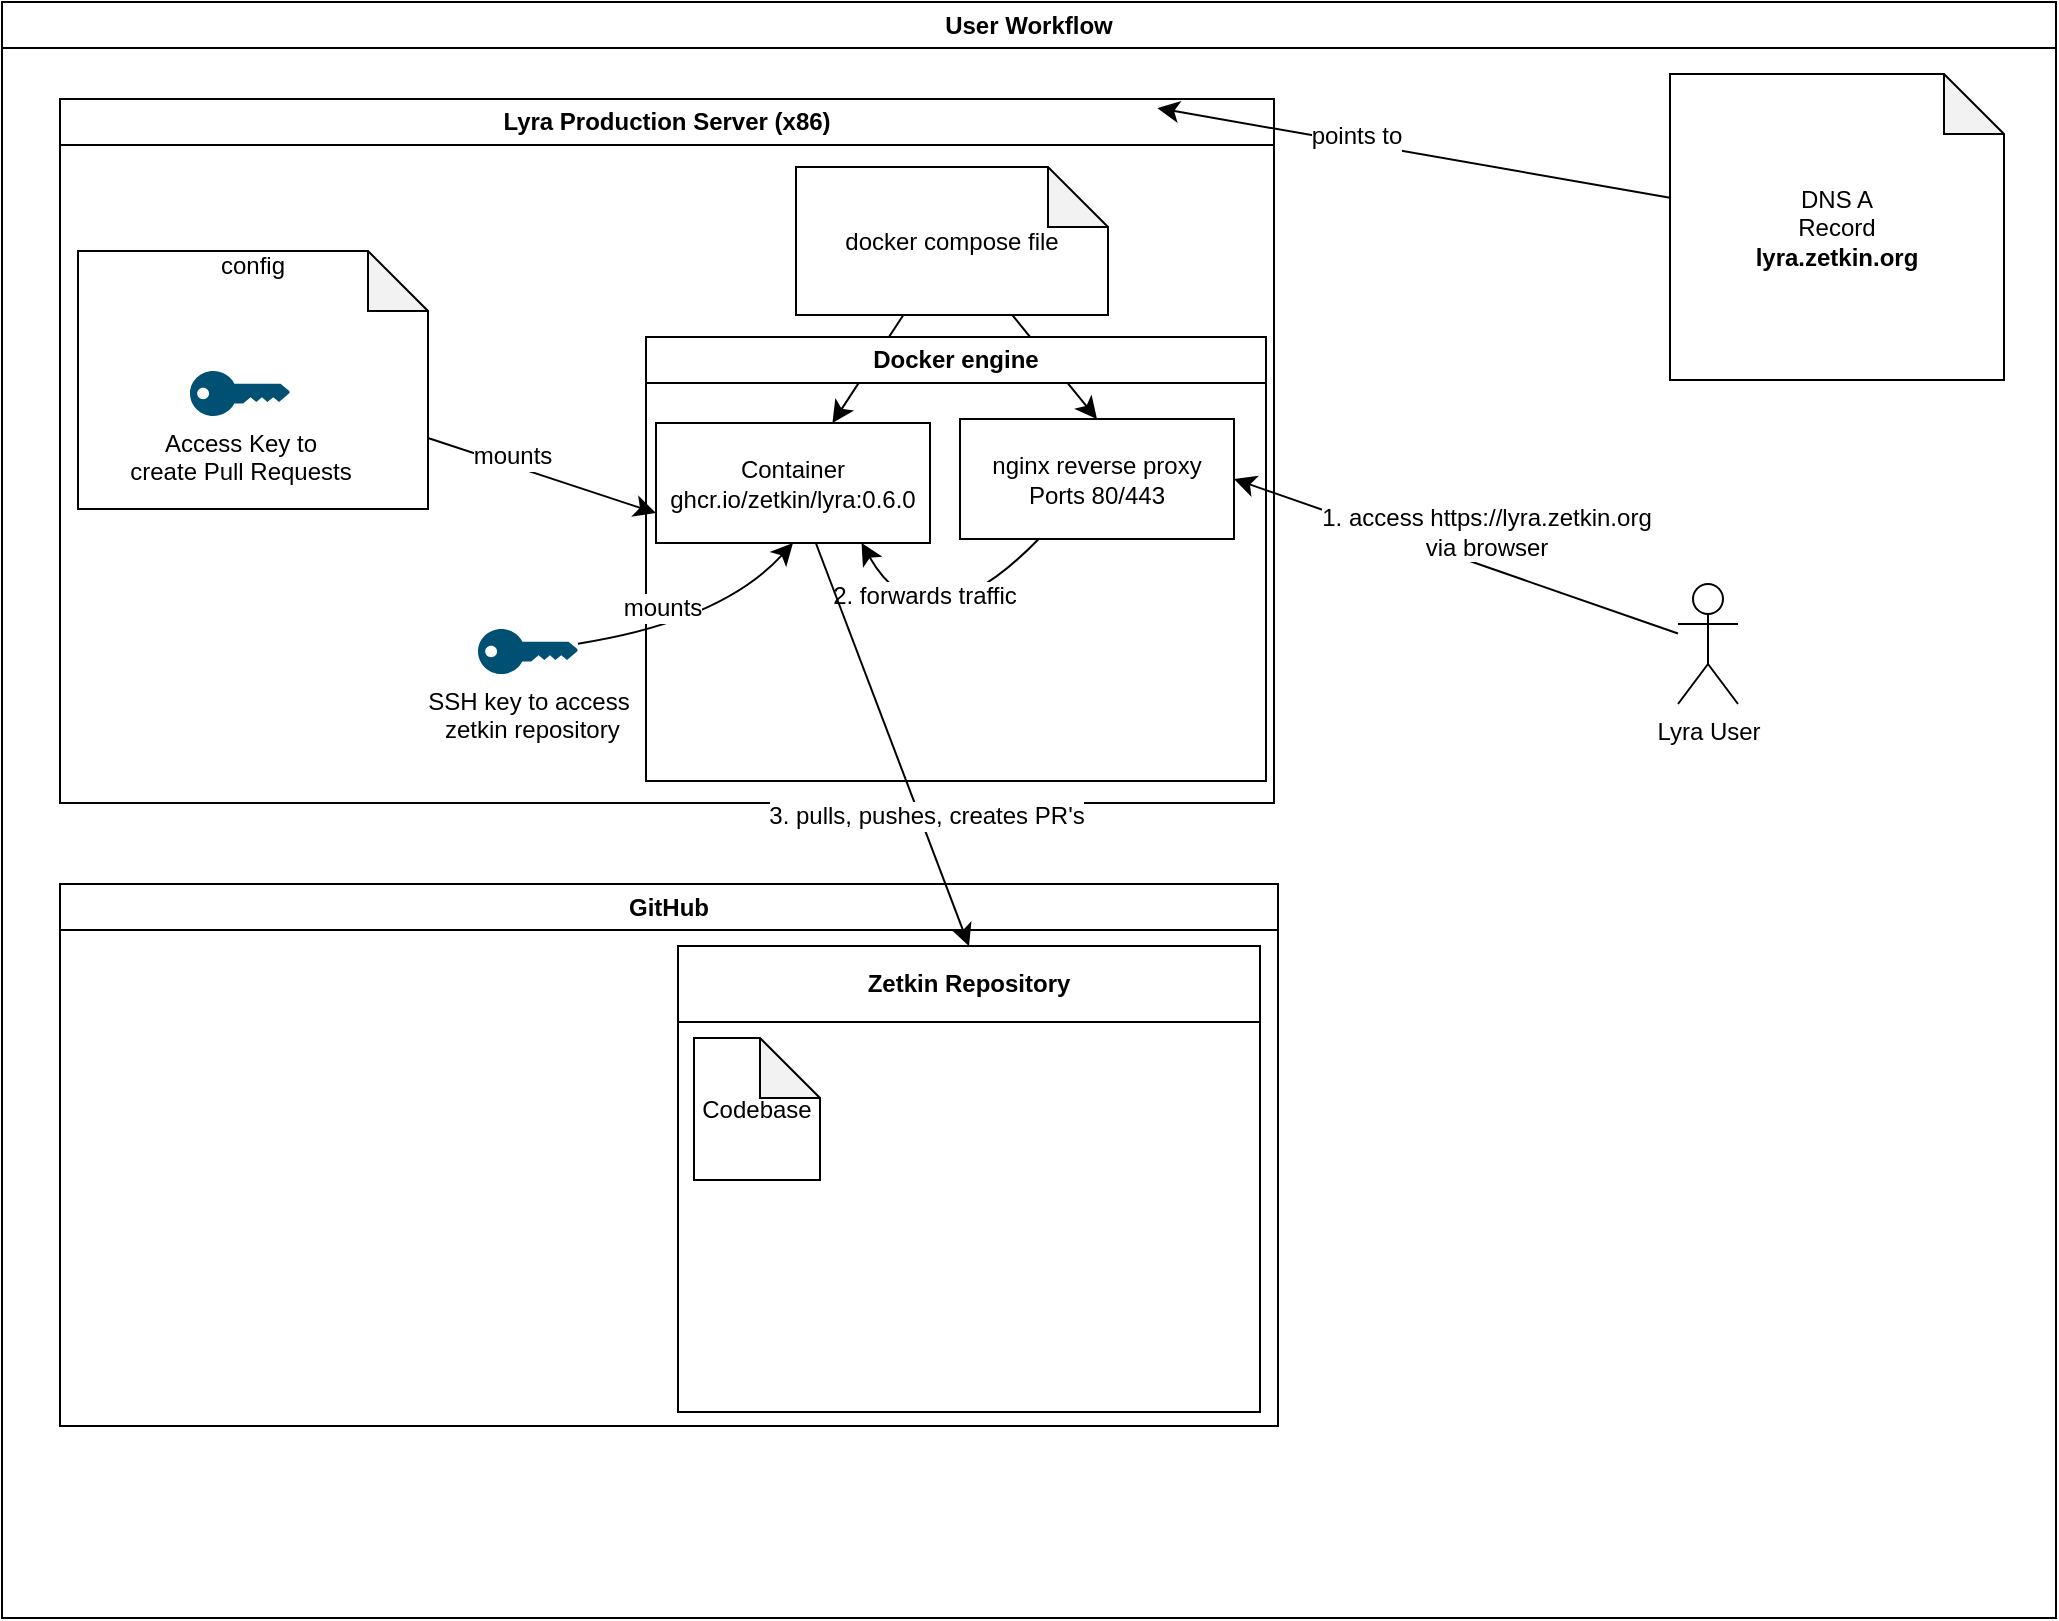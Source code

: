 <mxfile version="27.1.4">
  <diagram name="Page-1" id="oQrqXVx8weoeLsDm3hYk">
    <mxGraphModel dx="63" dy="1604" grid="0" gridSize="10" guides="1" tooltips="1" connect="1" arrows="1" fold="1" page="0" pageScale="1" pageWidth="827" pageHeight="1169" math="0" shadow="0">
      <root>
        <mxCell id="0" />
        <mxCell id="1" parent="0" />
        <mxCell id="vMTYKPIQD1wyu0-Czhs2-104" value="User Workflow" style="swimlane;whiteSpace=wrap;html=1;" parent="1" vertex="1">
          <mxGeometry x="884" y="-662" width="1027" height="808" as="geometry" />
        </mxCell>
        <mxCell id="vMTYKPIQD1wyu0-Czhs2-61" value="Lyra Production Server (x86)" style="swimlane;whiteSpace=wrap;html=1;" parent="vMTYKPIQD1wyu0-Czhs2-104" vertex="1">
          <mxGeometry x="29" y="48.5" width="607" height="352" as="geometry" />
        </mxCell>
        <mxCell id="vMTYKPIQD1wyu0-Czhs2-62" style="edgeStyle=none;curved=1;rounded=0;orthogonalLoop=1;jettySize=auto;html=1;entryX=0;entryY=0.75;entryDx=0;entryDy=0;fontSize=12;startSize=8;endSize=8;" parent="vMTYKPIQD1wyu0-Czhs2-61" source="vMTYKPIQD1wyu0-Czhs2-64" target="vMTYKPIQD1wyu0-Czhs2-70" edge="1">
          <mxGeometry relative="1" as="geometry">
            <Array as="points">
              <mxPoint x="255" y="193" />
            </Array>
          </mxGeometry>
        </mxCell>
        <mxCell id="vMTYKPIQD1wyu0-Czhs2-63" value="mounts" style="edgeLabel;html=1;align=center;verticalAlign=middle;resizable=0;points=[];fontSize=12;" parent="vMTYKPIQD1wyu0-Czhs2-62" vertex="1" connectable="0">
          <mxGeometry x="-0.298" y="5" relative="1" as="geometry">
            <mxPoint as="offset" />
          </mxGeometry>
        </mxCell>
        <mxCell id="vMTYKPIQD1wyu0-Czhs2-64" value="config&lt;br&gt;&lt;br&gt;&lt;br&gt;&lt;br&gt;&lt;br&gt;&lt;br&gt;&lt;br&gt;&lt;br&gt;&lt;div&gt;&lt;br/&gt;&lt;/div&gt;" style="shape=note;whiteSpace=wrap;html=1;backgroundOutline=1;darkOpacity=0.05;" parent="vMTYKPIQD1wyu0-Czhs2-61" vertex="1">
          <mxGeometry x="9" y="76" width="175" height="129" as="geometry" />
        </mxCell>
        <mxCell id="vMTYKPIQD1wyu0-Czhs2-65" value="Access Key to &lt;br&gt;create Pull Requests" style="points=[[0,0.5,0],[0.24,0,0],[0.5,0.28,0],[0.995,0.475,0],[0.5,0.72,0],[0.24,1,0]];verticalLabelPosition=bottom;sketch=0;html=1;verticalAlign=top;aspect=fixed;align=center;pointerEvents=1;shape=mxgraph.cisco19.key;fillColor=#005073;strokeColor=none;" parent="vMTYKPIQD1wyu0-Czhs2-61" vertex="1">
          <mxGeometry x="65" y="136" width="50" height="22.5" as="geometry" />
        </mxCell>
        <mxCell id="vMTYKPIQD1wyu0-Czhs2-66" style="edgeStyle=none;curved=1;rounded=0;orthogonalLoop=1;jettySize=auto;html=1;fontSize=12;startSize=8;endSize=8;" parent="vMTYKPIQD1wyu0-Czhs2-61" source="vMTYKPIQD1wyu0-Czhs2-68" target="vMTYKPIQD1wyu0-Czhs2-70" edge="1">
          <mxGeometry relative="1" as="geometry" />
        </mxCell>
        <mxCell id="vMTYKPIQD1wyu0-Czhs2-67" style="edgeStyle=none;curved=1;rounded=0;orthogonalLoop=1;jettySize=auto;html=1;entryX=0.5;entryY=0;entryDx=0;entryDy=0;fontSize=12;startSize=8;endSize=8;" parent="vMTYKPIQD1wyu0-Czhs2-61" source="vMTYKPIQD1wyu0-Czhs2-68" target="vMTYKPIQD1wyu0-Czhs2-73" edge="1">
          <mxGeometry relative="1" as="geometry" />
        </mxCell>
        <mxCell id="vMTYKPIQD1wyu0-Czhs2-68" value="docker compose file" style="shape=note;whiteSpace=wrap;html=1;backgroundOutline=1;darkOpacity=0.05;" parent="vMTYKPIQD1wyu0-Czhs2-61" vertex="1">
          <mxGeometry x="368" y="34" width="156" height="74" as="geometry" />
        </mxCell>
        <mxCell id="vMTYKPIQD1wyu0-Czhs2-69" value="Docker engine" style="swimlane;whiteSpace=wrap;html=1;" parent="vMTYKPIQD1wyu0-Czhs2-61" vertex="1">
          <mxGeometry x="293" y="119" width="310" height="222" as="geometry" />
        </mxCell>
        <mxCell id="vMTYKPIQD1wyu0-Czhs2-70" value="Container&lt;br&gt;ghcr.io/zetkin/lyra:0.6.0" style="rounded=0;whiteSpace=wrap;html=1;" parent="vMTYKPIQD1wyu0-Czhs2-69" vertex="1">
          <mxGeometry x="5" y="43" width="137" height="60" as="geometry" />
        </mxCell>
        <mxCell id="vMTYKPIQD1wyu0-Czhs2-71" style="edgeStyle=none;curved=1;rounded=0;orthogonalLoop=1;jettySize=auto;html=1;entryX=0.75;entryY=1;entryDx=0;entryDy=0;fontSize=12;startSize=8;endSize=8;" parent="vMTYKPIQD1wyu0-Czhs2-69" source="vMTYKPIQD1wyu0-Czhs2-73" target="vMTYKPIQD1wyu0-Czhs2-70" edge="1">
          <mxGeometry relative="1" as="geometry">
            <Array as="points">
              <mxPoint x="140" y="159" />
            </Array>
          </mxGeometry>
        </mxCell>
        <mxCell id="vMTYKPIQD1wyu0-Czhs2-72" value="2. forwards traffic" style="edgeLabel;html=1;align=center;verticalAlign=middle;resizable=0;points=[];fontSize=12;" parent="vMTYKPIQD1wyu0-Czhs2-71" vertex="1" connectable="0">
          <mxGeometry x="0.47" y="-14" relative="1" as="geometry">
            <mxPoint as="offset" />
          </mxGeometry>
        </mxCell>
        <mxCell id="vMTYKPIQD1wyu0-Czhs2-73" value="nginx reverse proxy&lt;br&gt;Ports 80/443" style="rounded=0;whiteSpace=wrap;html=1;" parent="vMTYKPIQD1wyu0-Czhs2-69" vertex="1">
          <mxGeometry x="157" y="41" width="137" height="60" as="geometry" />
        </mxCell>
        <mxCell id="vMTYKPIQD1wyu0-Czhs2-75" style="edgeStyle=none;curved=1;rounded=0;orthogonalLoop=1;jettySize=auto;html=1;entryX=0.5;entryY=1;entryDx=0;entryDy=0;fontSize=12;startSize=8;endSize=8;" parent="vMTYKPIQD1wyu0-Czhs2-61" source="vMTYKPIQD1wyu0-Czhs2-77" target="vMTYKPIQD1wyu0-Czhs2-70" edge="1">
          <mxGeometry relative="1" as="geometry">
            <Array as="points">
              <mxPoint x="331" y="261" />
            </Array>
          </mxGeometry>
        </mxCell>
        <mxCell id="vMTYKPIQD1wyu0-Czhs2-76" value="mounts" style="edgeLabel;html=1;align=center;verticalAlign=middle;resizable=0;points=[];fontSize=12;" parent="vMTYKPIQD1wyu0-Czhs2-75" vertex="1" connectable="0">
          <mxGeometry x="-0.31" y="11" relative="1" as="geometry">
            <mxPoint as="offset" />
          </mxGeometry>
        </mxCell>
        <mxCell id="vMTYKPIQD1wyu0-Czhs2-77" value="SSH key to access&lt;div&gt;&amp;nbsp;zetkin repository&lt;/div&gt;" style="points=[[0,0.5,0],[0.24,0,0],[0.5,0.28,0],[0.995,0.475,0],[0.5,0.72,0],[0.24,1,0]];verticalLabelPosition=bottom;sketch=0;html=1;verticalAlign=top;aspect=fixed;align=center;pointerEvents=1;shape=mxgraph.cisco19.key;fillColor=#005073;strokeColor=none;" parent="vMTYKPIQD1wyu0-Czhs2-61" vertex="1">
          <mxGeometry x="209" y="265" width="50" height="22.5" as="geometry" />
        </mxCell>
        <mxCell id="vMTYKPIQD1wyu0-Czhs2-81" value="GitHub" style="swimlane;whiteSpace=wrap;html=1;" parent="vMTYKPIQD1wyu0-Czhs2-104" vertex="1">
          <mxGeometry x="29" y="441" width="609" height="271" as="geometry" />
        </mxCell>
        <mxCell id="vMTYKPIQD1wyu0-Czhs2-91" value="&lt;div&gt;Zetkin Repository&lt;/div&gt;" style="swimlane;whiteSpace=wrap;html=1;startSize=38;" parent="vMTYKPIQD1wyu0-Czhs2-81" vertex="1">
          <mxGeometry x="309" y="31" width="291" height="233" as="geometry" />
        </mxCell>
        <mxCell id="vMTYKPIQD1wyu0-Czhs2-93" value="Codebase" style="shape=note;whiteSpace=wrap;html=1;backgroundOutline=1;darkOpacity=0.05;" parent="vMTYKPIQD1wyu0-Czhs2-91" vertex="1">
          <mxGeometry x="8" y="46" width="63" height="71" as="geometry" />
        </mxCell>
        <mxCell id="vMTYKPIQD1wyu0-Czhs2-99" style="edgeStyle=none;curved=1;rounded=0;orthogonalLoop=1;jettySize=auto;html=1;entryX=1;entryY=0.5;entryDx=0;entryDy=0;fontSize=12;startSize=8;endSize=8;" parent="vMTYKPIQD1wyu0-Czhs2-91" edge="1">
          <mxGeometry relative="1" as="geometry">
            <mxPoint x="101" y="195.5" as="sourcePoint" />
            <mxPoint x="101" y="195.5" as="targetPoint" />
          </mxGeometry>
        </mxCell>
        <mxCell id="vMTYKPIQD1wyu0-Czhs2-100" style="edgeStyle=none;curved=1;rounded=0;orthogonalLoop=1;jettySize=auto;html=1;entryX=0.5;entryY=0;entryDx=0;entryDy=0;fontSize=12;startSize=8;endSize=8;" parent="vMTYKPIQD1wyu0-Czhs2-104" source="vMTYKPIQD1wyu0-Czhs2-70" target="vMTYKPIQD1wyu0-Czhs2-91" edge="1">
          <mxGeometry relative="1" as="geometry" />
        </mxCell>
        <mxCell id="vMTYKPIQD1wyu0-Czhs2-101" value="3. pulls, pushes, creates PR&#39;s" style="edgeLabel;html=1;align=center;verticalAlign=middle;resizable=0;points=[];fontSize=12;" parent="vMTYKPIQD1wyu0-Czhs2-100" vertex="1" connectable="0">
          <mxGeometry x="0.357" y="3" relative="1" as="geometry">
            <mxPoint as="offset" />
          </mxGeometry>
        </mxCell>
        <mxCell id="vMTYKPIQD1wyu0-Czhs2-44" value="Lyra User" style="shape=umlActor;verticalLabelPosition=bottom;verticalAlign=top;html=1;outlineConnect=0;" parent="vMTYKPIQD1wyu0-Czhs2-104" vertex="1">
          <mxGeometry x="838" y="291" width="30" height="60" as="geometry" />
        </mxCell>
        <mxCell id="vMTYKPIQD1wyu0-Czhs2-45" style="edgeStyle=none;curved=1;rounded=0;orthogonalLoop=1;jettySize=auto;html=1;entryX=1;entryY=0.5;entryDx=0;entryDy=0;fontSize=12;startSize=8;endSize=8;" parent="vMTYKPIQD1wyu0-Czhs2-104" source="vMTYKPIQD1wyu0-Czhs2-44" target="vMTYKPIQD1wyu0-Czhs2-73" edge="1">
          <mxGeometry relative="1" as="geometry">
            <mxPoint x="-137" y="328" as="targetPoint" />
          </mxGeometry>
        </mxCell>
        <mxCell id="vMTYKPIQD1wyu0-Czhs2-46" value="1. access https://lyra.zetkin.org&lt;br&gt;via browser" style="edgeLabel;html=1;align=center;verticalAlign=middle;resizable=0;points=[];fontSize=12;" parent="vMTYKPIQD1wyu0-Czhs2-45" vertex="1" connectable="0">
          <mxGeometry x="-0.174" y="4" relative="1" as="geometry">
            <mxPoint x="-3" y="-23" as="offset" />
          </mxGeometry>
        </mxCell>
        <mxCell id="vMTYKPIQD1wyu0-Czhs2-78" value="DNS A&lt;br&gt;Record&lt;br&gt;&lt;b&gt;lyra.zetkin.org&lt;/b&gt;" style="shape=note;whiteSpace=wrap;html=1;backgroundOutline=1;darkOpacity=0.05;" parent="vMTYKPIQD1wyu0-Czhs2-104" vertex="1">
          <mxGeometry x="834" y="36" width="167" height="153" as="geometry" />
        </mxCell>
        <mxCell id="vMTYKPIQD1wyu0-Czhs2-79" style="edgeStyle=none;curved=1;rounded=0;orthogonalLoop=1;jettySize=auto;html=1;entryX=0.904;entryY=0.013;entryDx=0;entryDy=0;entryPerimeter=0;fontSize=12;startSize=8;endSize=8;" parent="vMTYKPIQD1wyu0-Czhs2-104" source="vMTYKPIQD1wyu0-Czhs2-78" target="vMTYKPIQD1wyu0-Czhs2-61" edge="1">
          <mxGeometry relative="1" as="geometry" />
        </mxCell>
        <mxCell id="vMTYKPIQD1wyu0-Czhs2-80" value="points to" style="edgeLabel;html=1;align=center;verticalAlign=middle;resizable=0;points=[];fontSize=12;" parent="vMTYKPIQD1wyu0-Czhs2-79" vertex="1" connectable="0">
          <mxGeometry x="0.234" y="-4" relative="1" as="geometry">
            <mxPoint as="offset" />
          </mxGeometry>
        </mxCell>
      </root>
    </mxGraphModel>
  </diagram>
</mxfile>
